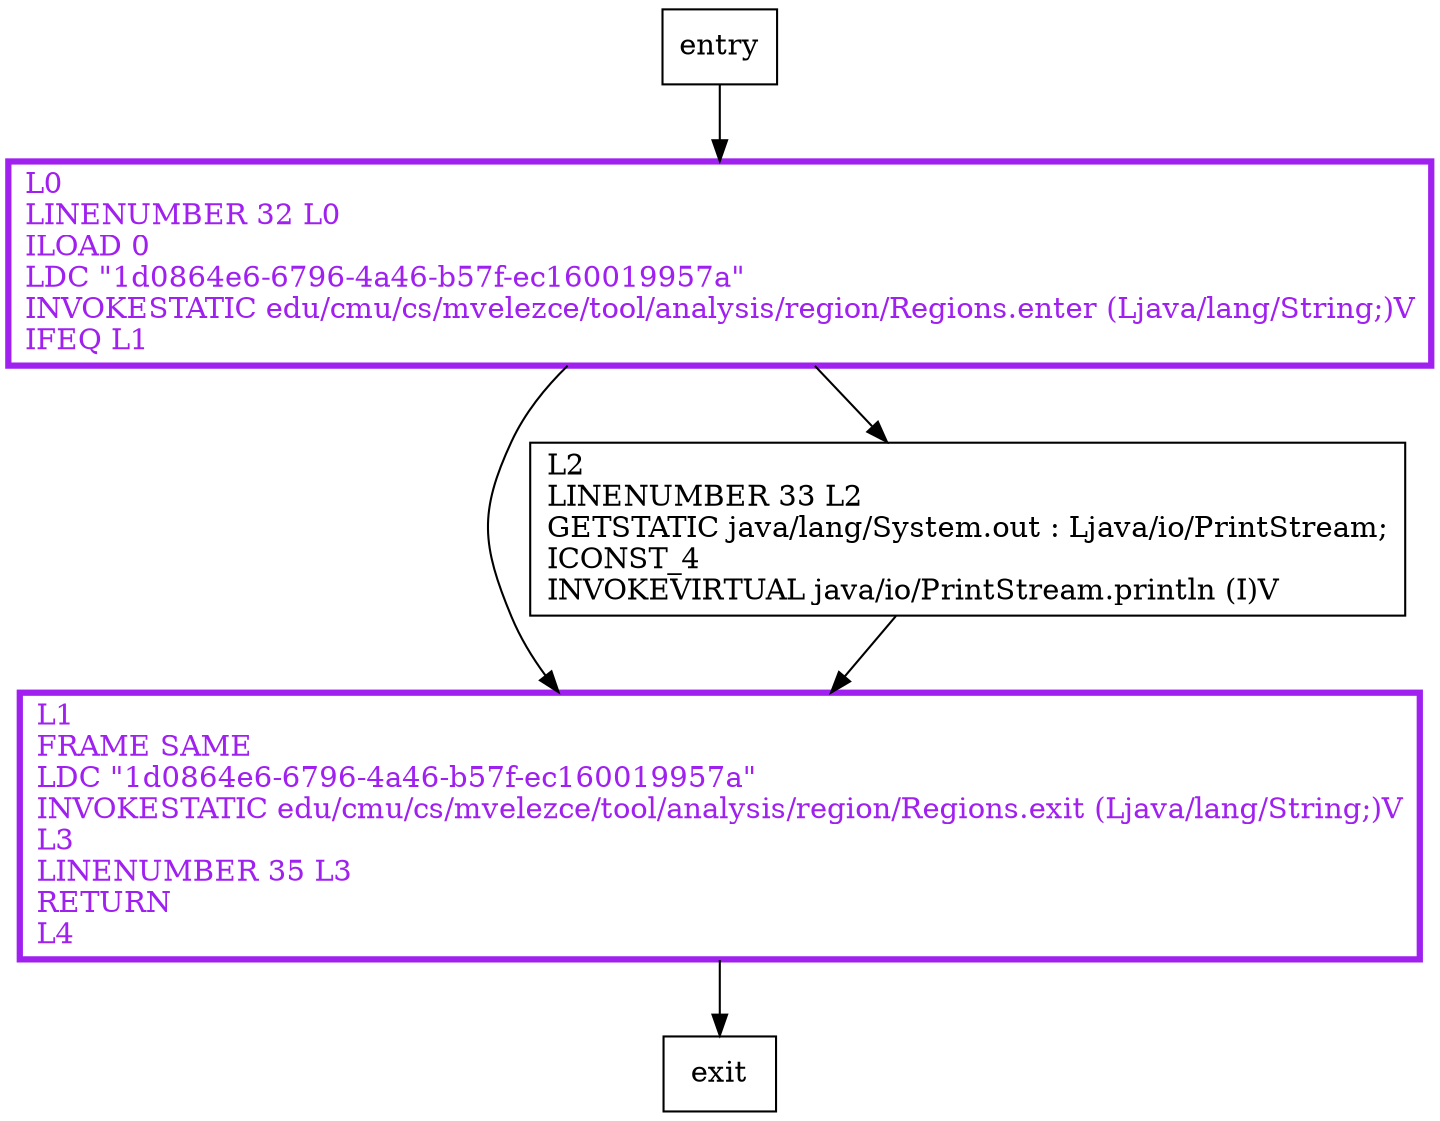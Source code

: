 digraph foo {
node [shape=record];
1798667958 [label="L0\lLINENUMBER 32 L0\lILOAD 0\lLDC \"1d0864e6-6796-4a46-b57f-ec160019957a\"\lINVOKESTATIC edu/cmu/cs/mvelezce/tool/analysis/region/Regions.enter (Ljava/lang/String;)V\lIFEQ L1\l"];
2082115343 [label="L1\lFRAME SAME\lLDC \"1d0864e6-6796-4a46-b57f-ec160019957a\"\lINVOKESTATIC edu/cmu/cs/mvelezce/tool/analysis/region/Regions.exit (Ljava/lang/String;)V\lL3\lLINENUMBER 35 L3\lRETURN\lL4\l"];
1690221909 [label="L2\lLINENUMBER 33 L2\lGETSTATIC java/lang/System.out : Ljava/io/PrintStream;\lICONST_4\lINVOKEVIRTUAL java/io/PrintStream.println (I)V\l"];
entry;
exit;
1798667958 -> 2082115343;
1798667958 -> 1690221909;
entry -> 1798667958;
2082115343 -> exit;
1690221909 -> 2082115343;
1798667958[fontcolor="purple", penwidth=3, color="purple"];
2082115343[fontcolor="purple", penwidth=3, color="purple"];
}
